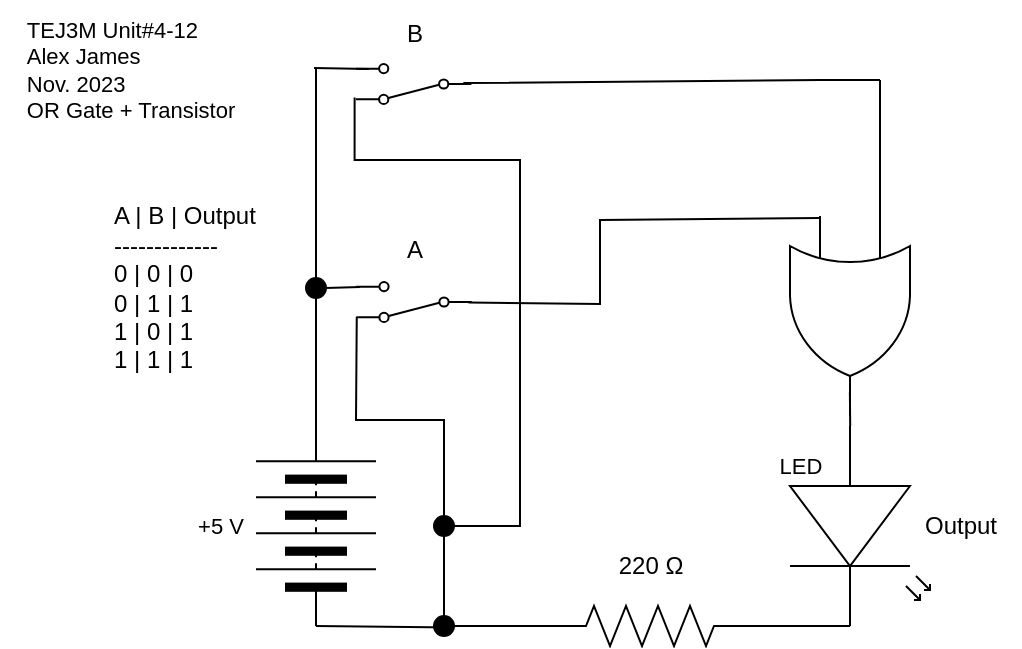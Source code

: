 <mxfile>
    <diagram id="6K2aCtGG5v6xstUJsYja" name="Page-1">
        <mxGraphModel dx="433" dy="373" grid="1" gridSize="10" guides="1" tooltips="1" connect="1" arrows="1" fold="1" page="1" pageScale="1" pageWidth="827" pageHeight="1169" math="0" shadow="0">
            <root>
                <mxCell id="0"/>
                <mxCell id="1" parent="0"/>
                <mxCell id="42" style="edgeStyle=none;html=1;exitX=0;exitY=0.25;exitDx=0;exitDy=0;exitPerimeter=0;endArrow=none;endFill=0;rounded=0;" parent="1" edge="1">
                    <mxGeometry relative="1" as="geometry">
                        <mxPoint x="510" y="120" as="targetPoint"/>
                        <mxPoint x="510.0" y="189" as="sourcePoint"/>
                    </mxGeometry>
                </mxCell>
                <mxCell id="43" style="edgeStyle=none;shape=connector;rounded=0;html=1;exitX=0.871;exitY=0.501;exitDx=0;exitDy=0;exitPerimeter=0;entryX=0;entryY=0.57;entryDx=0;entryDy=0;entryPerimeter=0;labelBackgroundColor=default;strokeColor=default;fontFamily=Helvetica;fontSize=11;fontColor=default;endArrow=none;endFill=0;" parent="1" target="4" edge="1">
                    <mxGeometry relative="1" as="geometry">
                        <mxPoint x="494.94" y="276.1" as="sourcePoint"/>
                    </mxGeometry>
                </mxCell>
                <mxCell id="3" value="" style="pointerEvents=1;verticalLabelPosition=bottom;shadow=0;dashed=0;align=center;html=1;verticalAlign=top;shape=mxgraph.electrical.miscellaneous.batteryStack;rotation=-90;" parent="1" vertex="1">
                    <mxGeometry x="178" y="313" width="100" height="60" as="geometry"/>
                </mxCell>
                <mxCell id="7" style="edgeStyle=none;shape=connector;rounded=0;html=1;exitX=1;exitY=0.57;exitDx=0;exitDy=0;exitPerimeter=0;entryX=0;entryY=0.5;entryDx=0;entryDy=0;labelBackgroundColor=default;strokeColor=default;fontFamily=Helvetica;fontSize=11;fontColor=default;endArrow=none;endFill=0;startArrow=none;" parent="1" source="16" target="3" edge="1">
                    <mxGeometry relative="1" as="geometry"/>
                </mxCell>
                <mxCell id="69" style="edgeStyle=none;rounded=0;html=1;exitX=1;exitY=0.57;exitDx=0;exitDy=0;exitPerimeter=0;entryX=1;entryY=0.5;entryDx=0;entryDy=0;entryPerimeter=0;endArrow=none;endFill=0;" parent="1" source="4" target="68" edge="1">
                    <mxGeometry relative="1" as="geometry"/>
                </mxCell>
                <mxCell id="4" value="" style="verticalLabelPosition=bottom;shadow=0;dashed=0;align=center;html=1;verticalAlign=top;shape=mxgraph.electrical.opto_electronics.led_2;pointerEvents=1;rotation=90;" parent="1" vertex="1">
                    <mxGeometry x="450" y="308" width="100" height="70" as="geometry"/>
                </mxCell>
                <mxCell id="8" value="&lt;div style=&quot;text-align: left;&quot;&gt;&lt;span style=&quot;background-color: initial;&quot;&gt;TEJ3M Unit#4-12&lt;/span&gt;&lt;/div&gt;&lt;div style=&quot;text-align: left;&quot;&gt;&lt;span style=&quot;background-color: initial;&quot;&gt;Alex James&lt;/span&gt;&lt;/div&gt;&lt;div style=&quot;text-align: left;&quot;&gt;Nov. 2023&lt;/div&gt;&lt;div style=&quot;text-align: left;&quot;&gt;OR Gate + Transistor&lt;/div&gt;" style="text;html=1;align=center;verticalAlign=middle;resizable=0;points=[];autosize=1;strokeColor=none;fillColor=none;fontSize=11;fontFamily=Helvetica;fontColor=default;" parent="1" vertex="1">
                    <mxGeometry x="70" y="80" width="130" height="70" as="geometry"/>
                </mxCell>
                <mxCell id="10" value="+5 V" style="text;html=1;align=center;verticalAlign=middle;resizable=0;points=[];autosize=1;strokeColor=none;fillColor=none;fontSize=11;fontFamily=Helvetica;fontColor=default;" parent="1" vertex="1">
                    <mxGeometry x="155" y="328" width="50" height="30" as="geometry"/>
                </mxCell>
                <mxCell id="11" value="LED" style="text;html=1;align=center;verticalAlign=middle;resizable=0;points=[];autosize=1;strokeColor=none;fillColor=none;fontSize=11;fontFamily=Helvetica;fontColor=default;" parent="1" vertex="1">
                    <mxGeometry x="450" y="298" width="40" height="30" as="geometry"/>
                </mxCell>
                <mxCell id="16" value="" style="ellipse;whiteSpace=wrap;html=1;aspect=fixed;strokeColor=#030303;fillColor=#000000;" parent="1" vertex="1">
                    <mxGeometry x="287" y="388" width="10" height="10" as="geometry"/>
                </mxCell>
                <mxCell id="20" value="A | B | Output&lt;br&gt;-------------&lt;br&gt;0 | 0 | 0&lt;br&gt;0 | 1 | 1&lt;br&gt;1 | 0 | 1&lt;br&gt;1 | 1 | 1" style="text;html=1;align=left;verticalAlign=middle;resizable=0;points=[];autosize=1;strokeColor=none;fillColor=none;" parent="1" vertex="1">
                    <mxGeometry x="125" y="174" width="90" height="100" as="geometry"/>
                </mxCell>
                <mxCell id="22" value="A" style="text;html=1;align=center;verticalAlign=middle;resizable=0;points=[];autosize=1;strokeColor=none;fillColor=none;" parent="1" vertex="1">
                    <mxGeometry x="261.85" y="190" width="30" height="30" as="geometry"/>
                </mxCell>
                <mxCell id="23" value="Output" style="text;html=1;align=center;verticalAlign=middle;resizable=0;points=[];autosize=1;strokeColor=none;fillColor=none;" parent="1" vertex="1">
                    <mxGeometry x="520" y="328" width="60" height="30" as="geometry"/>
                </mxCell>
                <mxCell id="40" style="edgeStyle=none;shape=connector;rounded=0;html=1;entryX=0.5;entryY=0;entryDx=0;entryDy=0;labelBackgroundColor=default;strokeColor=default;fontFamily=Helvetica;fontSize=11;fontColor=default;endArrow=none;endFill=0;exitX=0.996;exitY=0.124;exitDx=0;exitDy=0;exitPerimeter=0;" parent="1" source="38" target="16" edge="1">
                    <mxGeometry relative="1" as="geometry">
                        <mxPoint x="247" y="240" as="sourcePoint"/>
                        <Array as="points">
                            <mxPoint x="248" y="290"/>
                            <mxPoint x="292" y="290"/>
                        </Array>
                    </mxGeometry>
                </mxCell>
                <mxCell id="38" value="" style="shape=mxgraph.electrical.electro-mechanical.twoWaySwitch;aspect=fixed;elSwitchState=2;rotation=0;flipV=1;flipH=1;" parent="1" vertex="1">
                    <mxGeometry x="248.15" y="221" width="57.7" height="20" as="geometry"/>
                </mxCell>
                <mxCell id="51" value="" style="shape=mxgraph.electrical.electro-mechanical.twoWaySwitch;aspect=fixed;elSwitchState=2;rotation=0;flipV=1;flipH=1;" parent="1" vertex="1">
                    <mxGeometry x="248" y="112" width="57.7" height="20" as="geometry"/>
                </mxCell>
                <mxCell id="53" value="" style="edgeStyle=none;rounded=0;html=1;endArrow=none;endFill=0;startArrow=none;entryX=0.5;entryY=1;entryDx=0;entryDy=0;" parent="1" edge="1">
                    <mxGeometry relative="1" as="geometry">
                        <Array as="points"/>
                        <mxPoint x="228" y="295" as="sourcePoint"/>
                        <mxPoint x="228" y="114" as="targetPoint"/>
                    </mxGeometry>
                </mxCell>
                <mxCell id="55" value="B" style="text;html=1;align=center;verticalAlign=middle;resizable=0;points=[];autosize=1;strokeColor=none;fillColor=none;" parent="1" vertex="1">
                    <mxGeometry x="261.85" y="82" width="30" height="30" as="geometry"/>
                </mxCell>
                <mxCell id="61" style="edgeStyle=none;html=1;entryX=0.07;entryY=0.523;entryDx=0;entryDy=0;entryPerimeter=0;rounded=0;endArrow=none;endFill=0;" parent="1" target="51" edge="1">
                    <mxGeometry relative="1" as="geometry">
                        <mxPoint x="320.0" y="150" as="targetPoint"/>
                        <mxPoint x="510" y="120" as="sourcePoint"/>
                        <Array as="points">
                            <mxPoint x="480" y="120"/>
                        </Array>
                    </mxGeometry>
                </mxCell>
                <mxCell id="72" style="edgeStyle=orthogonalEdgeStyle;html=1;exitX=1;exitY=0.5;exitDx=0;exitDy=0;entryX=1.012;entryY=0.164;entryDx=0;entryDy=0;entryPerimeter=0;endArrow=none;endFill=0;rounded=0;" parent="1" source="60" target="51" edge="1">
                    <mxGeometry relative="1" as="geometry">
                        <Array as="points">
                            <mxPoint x="330" y="343"/>
                            <mxPoint x="330" y="160"/>
                            <mxPoint x="247" y="160"/>
                        </Array>
                    </mxGeometry>
                </mxCell>
                <mxCell id="60" value="" style="ellipse;whiteSpace=wrap;html=1;aspect=fixed;strokeColor=#030303;fillColor=#000000;" parent="1" vertex="1">
                    <mxGeometry x="287" y="338" width="10" height="10" as="geometry"/>
                </mxCell>
                <mxCell id="67" style="edgeStyle=none;rounded=0;html=1;exitX=1;exitY=0.5;exitDx=0;exitDy=0;entryX=0.967;entryY=0.872;entryDx=0;entryDy=0;entryPerimeter=0;endArrow=none;endFill=0;" parent="1" source="27" target="38" edge="1">
                    <mxGeometry relative="1" as="geometry"/>
                </mxCell>
                <mxCell id="27" value="" style="ellipse;whiteSpace=wrap;html=1;aspect=fixed;strokeColor=#030303;fillColor=#000000;" parent="1" vertex="1">
                    <mxGeometry x="223" y="219" width="10" height="10" as="geometry"/>
                </mxCell>
                <mxCell id="64" value="" style="edgeStyle=none;orthogonalLoop=1;jettySize=auto;html=1;rounded=0;endArrow=none;endFill=0;entryX=0.886;entryY=0.877;entryDx=0;entryDy=0;entryPerimeter=0;" parent="1" target="51" edge="1">
                    <mxGeometry width="100" relative="1" as="geometry">
                        <mxPoint x="227" y="114" as="sourcePoint"/>
                        <mxPoint x="256.846" y="114.38" as="targetPoint"/>
                        <Array as="points"/>
                    </mxGeometry>
                </mxCell>
                <mxCell id="66" value="" style="edgeStyle=none;orthogonalLoop=1;jettySize=auto;html=1;rounded=0;endArrow=none;endFill=0;entryX=0;entryY=0.75;entryDx=0;entryDy=0;entryPerimeter=0;exitX=0.028;exitY=0.489;exitDx=0;exitDy=0;exitPerimeter=0;" parent="1" source="38" edge="1">
                    <mxGeometry width="100" relative="1" as="geometry">
                        <mxPoint x="350" y="190" as="sourcePoint"/>
                        <mxPoint x="480" y="189" as="targetPoint"/>
                        <Array as="points">
                            <mxPoint x="370" y="232"/>
                            <mxPoint x="370" y="190"/>
                        </Array>
                    </mxGeometry>
                </mxCell>
                <mxCell id="70" style="edgeStyle=none;rounded=0;html=1;exitX=0;exitY=0.5;exitDx=0;exitDy=0;exitPerimeter=0;entryX=1;entryY=0.5;entryDx=0;entryDy=0;endArrow=none;endFill=0;" parent="1" source="68" target="16" edge="1">
                    <mxGeometry relative="1" as="geometry"/>
                </mxCell>
                <mxCell id="68" value="" style="pointerEvents=1;verticalLabelPosition=bottom;shadow=0;dashed=0;align=center;html=1;verticalAlign=top;shape=mxgraph.electrical.resistors.resistor_2;" parent="1" vertex="1">
                    <mxGeometry x="345" y="383" width="100" height="20" as="geometry"/>
                </mxCell>
                <mxCell id="71" value="220&amp;nbsp;Ω" style="text;html=1;align=center;verticalAlign=middle;resizable=0;points=[];autosize=1;strokeColor=none;fillColor=none;" parent="1" vertex="1">
                    <mxGeometry x="365" y="348" width="60" height="30" as="geometry"/>
                </mxCell>
                <mxCell id="73" value="" style="verticalLabelPosition=bottom;shadow=0;dashed=0;align=center;html=1;verticalAlign=top;shape=mxgraph.electrical.logic_gates.logic_gate;operation=or;rotation=90;" vertex="1" parent="1">
                    <mxGeometry x="445" y="208" width="100" height="60" as="geometry"/>
                </mxCell>
            </root>
        </mxGraphModel>
    </diagram>
</mxfile>